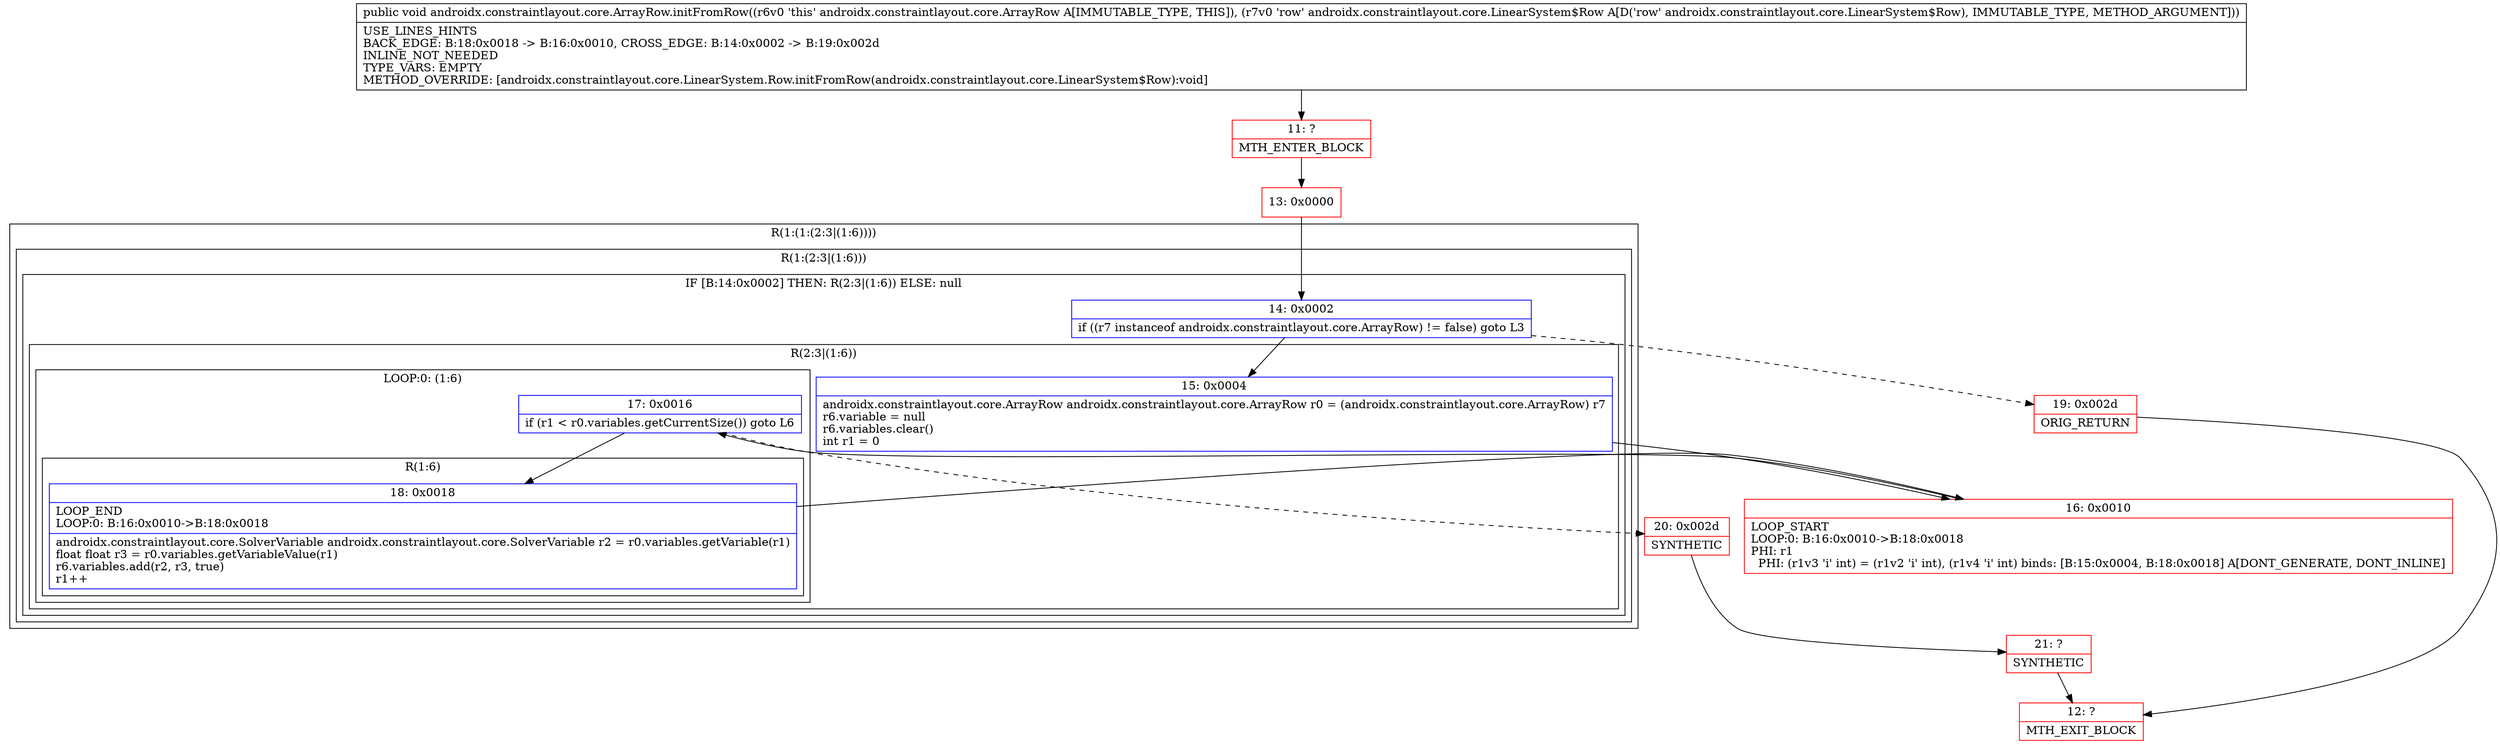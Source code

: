 digraph "CFG forandroidx.constraintlayout.core.ArrayRow.initFromRow(Landroidx\/constraintlayout\/core\/LinearSystem$Row;)V" {
subgraph cluster_Region_585389804 {
label = "R(1:(1:(2:3|(1:6))))";
node [shape=record,color=blue];
subgraph cluster_Region_1674272706 {
label = "R(1:(2:3|(1:6)))";
node [shape=record,color=blue];
subgraph cluster_IfRegion_1401480499 {
label = "IF [B:14:0x0002] THEN: R(2:3|(1:6)) ELSE: null";
node [shape=record,color=blue];
Node_14 [shape=record,label="{14\:\ 0x0002|if ((r7 instanceof androidx.constraintlayout.core.ArrayRow) != false) goto L3\l}"];
subgraph cluster_Region_1932475922 {
label = "R(2:3|(1:6))";
node [shape=record,color=blue];
Node_15 [shape=record,label="{15\:\ 0x0004|androidx.constraintlayout.core.ArrayRow androidx.constraintlayout.core.ArrayRow r0 = (androidx.constraintlayout.core.ArrayRow) r7\lr6.variable = null\lr6.variables.clear()\lint r1 = 0\l}"];
subgraph cluster_LoopRegion_888189404 {
label = "LOOP:0: (1:6)";
node [shape=record,color=blue];
Node_17 [shape=record,label="{17\:\ 0x0016|if (r1 \< r0.variables.getCurrentSize()) goto L6\l}"];
subgraph cluster_Region_917607518 {
label = "R(1:6)";
node [shape=record,color=blue];
Node_18 [shape=record,label="{18\:\ 0x0018|LOOP_END\lLOOP:0: B:16:0x0010\-\>B:18:0x0018\l|androidx.constraintlayout.core.SolverVariable androidx.constraintlayout.core.SolverVariable r2 = r0.variables.getVariable(r1)\lfloat float r3 = r0.variables.getVariableValue(r1)\lr6.variables.add(r2, r3, true)\lr1++\l}"];
}
}
}
}
}
}
Node_11 [shape=record,color=red,label="{11\:\ ?|MTH_ENTER_BLOCK\l}"];
Node_13 [shape=record,color=red,label="{13\:\ 0x0000}"];
Node_16 [shape=record,color=red,label="{16\:\ 0x0010|LOOP_START\lLOOP:0: B:16:0x0010\-\>B:18:0x0018\lPHI: r1 \l  PHI: (r1v3 'i' int) = (r1v2 'i' int), (r1v4 'i' int) binds: [B:15:0x0004, B:18:0x0018] A[DONT_GENERATE, DONT_INLINE]\l}"];
Node_20 [shape=record,color=red,label="{20\:\ 0x002d|SYNTHETIC\l}"];
Node_21 [shape=record,color=red,label="{21\:\ ?|SYNTHETIC\l}"];
Node_12 [shape=record,color=red,label="{12\:\ ?|MTH_EXIT_BLOCK\l}"];
Node_19 [shape=record,color=red,label="{19\:\ 0x002d|ORIG_RETURN\l}"];
MethodNode[shape=record,label="{public void androidx.constraintlayout.core.ArrayRow.initFromRow((r6v0 'this' androidx.constraintlayout.core.ArrayRow A[IMMUTABLE_TYPE, THIS]), (r7v0 'row' androidx.constraintlayout.core.LinearSystem$Row A[D('row' androidx.constraintlayout.core.LinearSystem$Row), IMMUTABLE_TYPE, METHOD_ARGUMENT]))  | USE_LINES_HINTS\lBACK_EDGE: B:18:0x0018 \-\> B:16:0x0010, CROSS_EDGE: B:14:0x0002 \-\> B:19:0x002d\lINLINE_NOT_NEEDED\lTYPE_VARS: EMPTY\lMETHOD_OVERRIDE: [androidx.constraintlayout.core.LinearSystem.Row.initFromRow(androidx.constraintlayout.core.LinearSystem$Row):void]\l}"];
MethodNode -> Node_11;Node_14 -> Node_15;
Node_14 -> Node_19[style=dashed];
Node_15 -> Node_16;
Node_17 -> Node_18;
Node_17 -> Node_20[style=dashed];
Node_18 -> Node_16;
Node_11 -> Node_13;
Node_13 -> Node_14;
Node_16 -> Node_17;
Node_20 -> Node_21;
Node_21 -> Node_12;
Node_19 -> Node_12;
}

